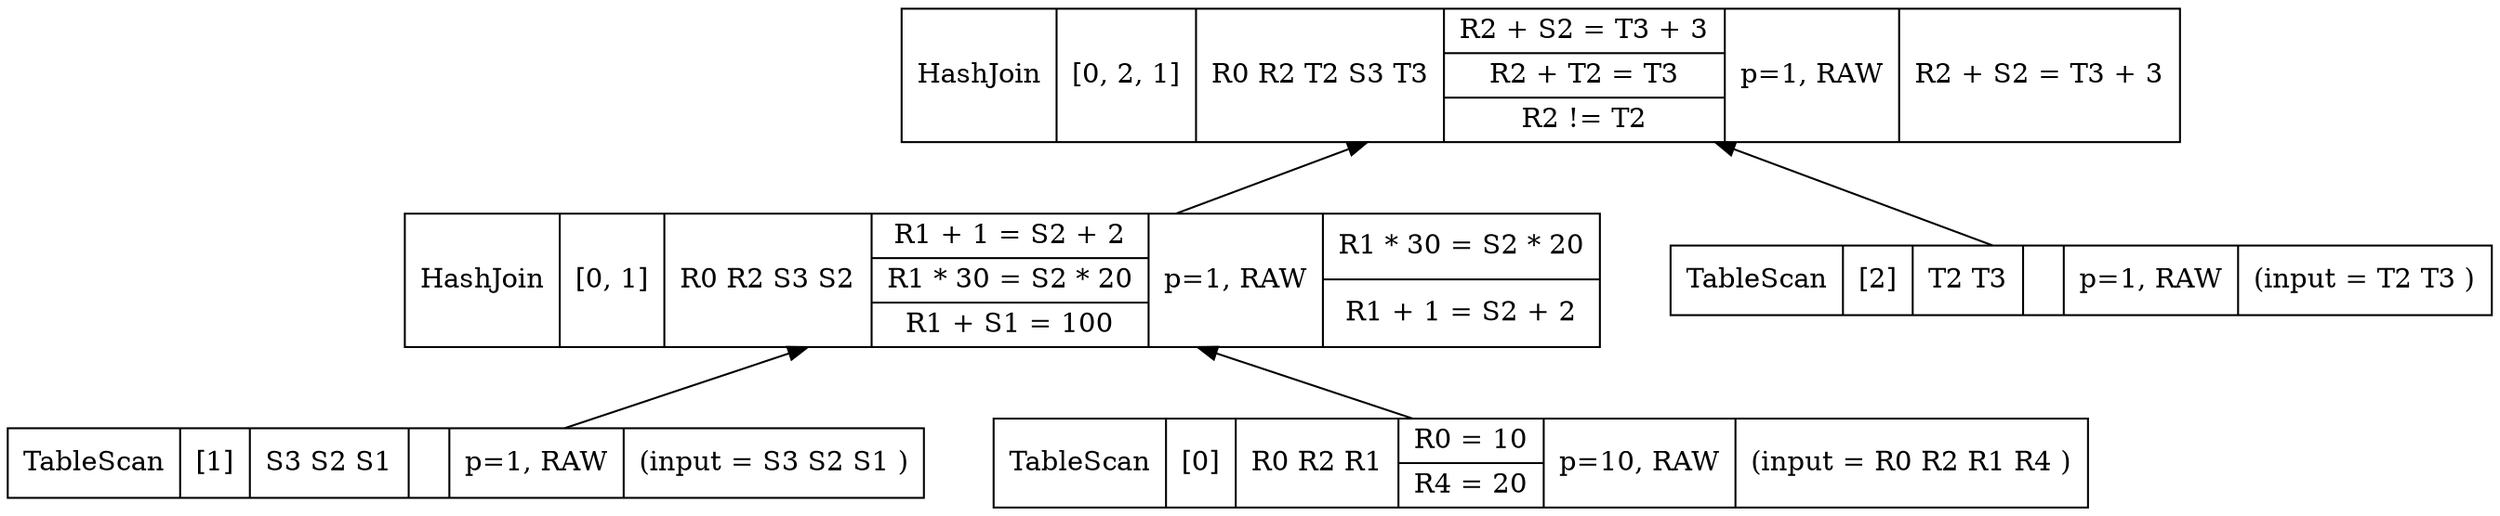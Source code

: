 digraph example1 {
    node [shape=record];
    rankdir=BT;
    nodesep=0.5;
    ordering="in";
    lopkeyLOPKey4v1 -> lopkeyLOPKey5v1;
    lopkeyLOPKey2v1 -> lopkeyLOPKey4v1;
    lopkeyLOPKey2v1[label="TableScan|[1]|S3 S2 S1 |{}|p=1, RAW|(input = S3 S2 S1 )"];
    lopkeyLOPKey1v1 -> lopkeyLOPKey4v1;
    lopkeyLOPKey1v1[label="TableScan|[0]|R0 R2 R1 |{R0 = 10|R4 = 20}|p=10, RAW|(input = R0 R2 R1 R4 )"];
    lopkeyLOPKey4v1[label="HashJoin|[0, 1]|R0 R2 S3 S2 |{R1 + 1 = S2 + 2|R1 * 30 = S2 * 20|R1 + S1 = 100}|p=1, RAW|{R1 * 30 = S2 * 20|R1 + 1 = S2 + 2}"];
    lopkeyLOPKey3v1 -> lopkeyLOPKey5v1;
    lopkeyLOPKey3v1[label="TableScan|[2]|T2 T3 |{}|p=1, RAW|(input = T2 T3 )"];
    lopkeyLOPKey5v1[label="HashJoin|[0, 2, 1]|R0 R2 T2 S3 T3 |{R2 + S2 = T3 + 3|R2 + T2 = T3|R2 != T2}|p=1, RAW|{R2 + S2 = T3 + 3}"];
}
